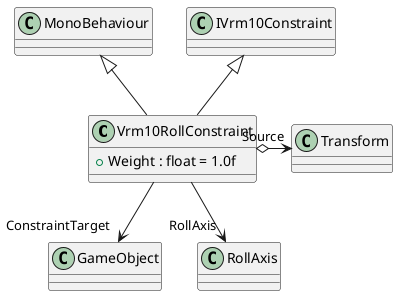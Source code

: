 @startuml
class Vrm10RollConstraint {
    + Weight : float = 1.0f
}
MonoBehaviour <|-- Vrm10RollConstraint
IVrm10Constraint <|-- Vrm10RollConstraint
Vrm10RollConstraint --> "ConstraintTarget" GameObject
Vrm10RollConstraint o-> "Source" Transform
Vrm10RollConstraint --> "RollAxis" RollAxis
@enduml
